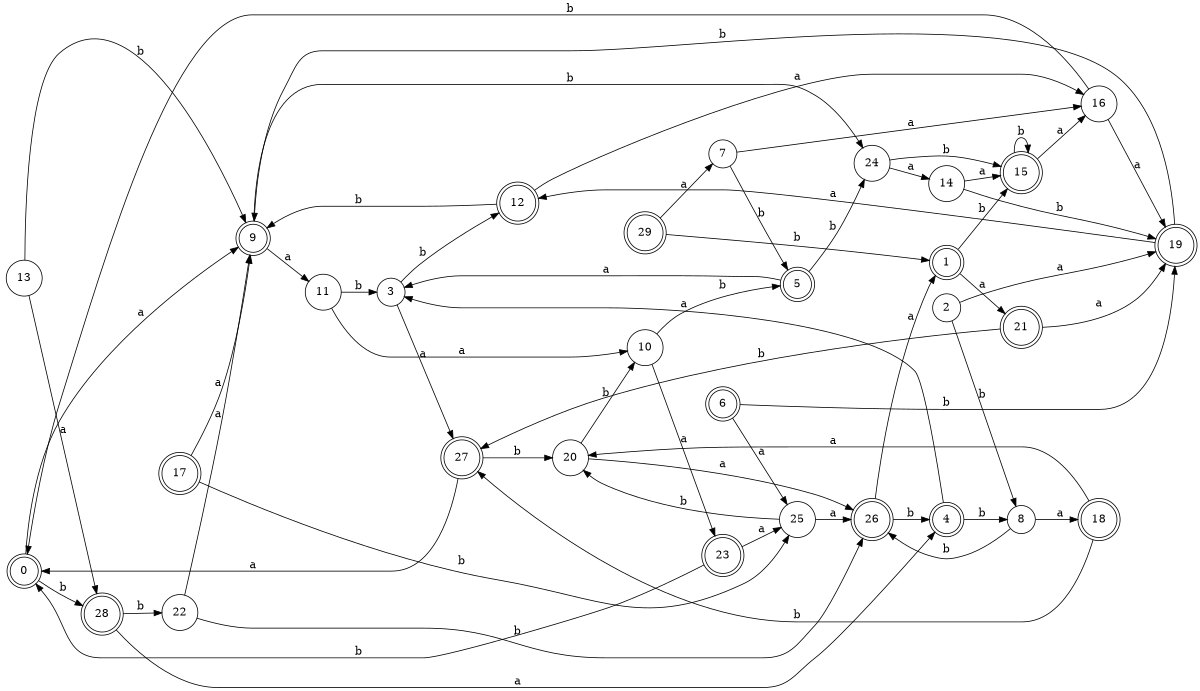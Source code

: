 digraph n24_2 {
__start0 [label="" shape="none"];

rankdir=LR;
size="8,5";

s0 [style="rounded,filled", color="black", fillcolor="white" shape="doublecircle", label="0"];
s1 [style="rounded,filled", color="black", fillcolor="white" shape="doublecircle", label="1"];
s2 [style="filled", color="black", fillcolor="white" shape="circle", label="2"];
s3 [style="filled", color="black", fillcolor="white" shape="circle", label="3"];
s4 [style="rounded,filled", color="black", fillcolor="white" shape="doublecircle", label="4"];
s5 [style="rounded,filled", color="black", fillcolor="white" shape="doublecircle", label="5"];
s6 [style="rounded,filled", color="black", fillcolor="white" shape="doublecircle", label="6"];
s7 [style="filled", color="black", fillcolor="white" shape="circle", label="7"];
s8 [style="filled", color="black", fillcolor="white" shape="circle", label="8"];
s9 [style="rounded,filled", color="black", fillcolor="white" shape="doublecircle", label="9"];
s10 [style="filled", color="black", fillcolor="white" shape="circle", label="10"];
s11 [style="filled", color="black", fillcolor="white" shape="circle", label="11"];
s12 [style="rounded,filled", color="black", fillcolor="white" shape="doublecircle", label="12"];
s13 [style="filled", color="black", fillcolor="white" shape="circle", label="13"];
s14 [style="filled", color="black", fillcolor="white" shape="circle", label="14"];
s15 [style="rounded,filled", color="black", fillcolor="white" shape="doublecircle", label="15"];
s16 [style="filled", color="black", fillcolor="white" shape="circle", label="16"];
s17 [style="rounded,filled", color="black", fillcolor="white" shape="doublecircle", label="17"];
s18 [style="rounded,filled", color="black", fillcolor="white" shape="doublecircle", label="18"];
s19 [style="rounded,filled", color="black", fillcolor="white" shape="doublecircle", label="19"];
s20 [style="filled", color="black", fillcolor="white" shape="circle", label="20"];
s21 [style="rounded,filled", color="black", fillcolor="white" shape="doublecircle", label="21"];
s22 [style="filled", color="black", fillcolor="white" shape="circle", label="22"];
s23 [style="rounded,filled", color="black", fillcolor="white" shape="doublecircle", label="23"];
s24 [style="filled", color="black", fillcolor="white" shape="circle", label="24"];
s25 [style="filled", color="black", fillcolor="white" shape="circle", label="25"];
s26 [style="rounded,filled", color="black", fillcolor="white" shape="doublecircle", label="26"];
s27 [style="rounded,filled", color="black", fillcolor="white" shape="doublecircle", label="27"];
s28 [style="rounded,filled", color="black", fillcolor="white" shape="doublecircle", label="28"];
s29 [style="rounded,filled", color="black", fillcolor="white" shape="doublecircle", label="29"];
s0 -> s9 [label="a"];
s0 -> s28 [label="b"];
s1 -> s21 [label="a"];
s1 -> s15 [label="b"];
s2 -> s19 [label="a"];
s2 -> s8 [label="b"];
s3 -> s27 [label="a"];
s3 -> s12 [label="b"];
s4 -> s3 [label="a"];
s4 -> s8 [label="b"];
s5 -> s3 [label="a"];
s5 -> s24 [label="b"];
s6 -> s25 [label="a"];
s6 -> s19 [label="b"];
s7 -> s16 [label="a"];
s7 -> s5 [label="b"];
s8 -> s18 [label="a"];
s8 -> s26 [label="b"];
s9 -> s11 [label="a"];
s9 -> s24 [label="b"];
s10 -> s23 [label="a"];
s10 -> s5 [label="b"];
s11 -> s10 [label="a"];
s11 -> s3 [label="b"];
s12 -> s16 [label="a"];
s12 -> s9 [label="b"];
s13 -> s28 [label="a"];
s13 -> s9 [label="b"];
s14 -> s15 [label="a"];
s14 -> s19 [label="b"];
s15 -> s16 [label="a"];
s15 -> s15 [label="b"];
s16 -> s19 [label="a"];
s16 -> s0 [label="b"];
s17 -> s9 [label="a"];
s17 -> s25 [label="b"];
s18 -> s20 [label="a"];
s18 -> s27 [label="b"];
s19 -> s12 [label="a"];
s19 -> s9 [label="b"];
s20 -> s26 [label="a"];
s20 -> s10 [label="b"];
s21 -> s19 [label="a"];
s21 -> s27 [label="b"];
s22 -> s9 [label="a"];
s22 -> s26 [label="b"];
s23 -> s25 [label="a"];
s23 -> s0 [label="b"];
s24 -> s14 [label="a"];
s24 -> s15 [label="b"];
s25 -> s26 [label="a"];
s25 -> s20 [label="b"];
s26 -> s1 [label="a"];
s26 -> s4 [label="b"];
s27 -> s0 [label="a"];
s27 -> s20 [label="b"];
s28 -> s4 [label="a"];
s28 -> s22 [label="b"];
s29 -> s7 [label="a"];
s29 -> s1 [label="b"];

}